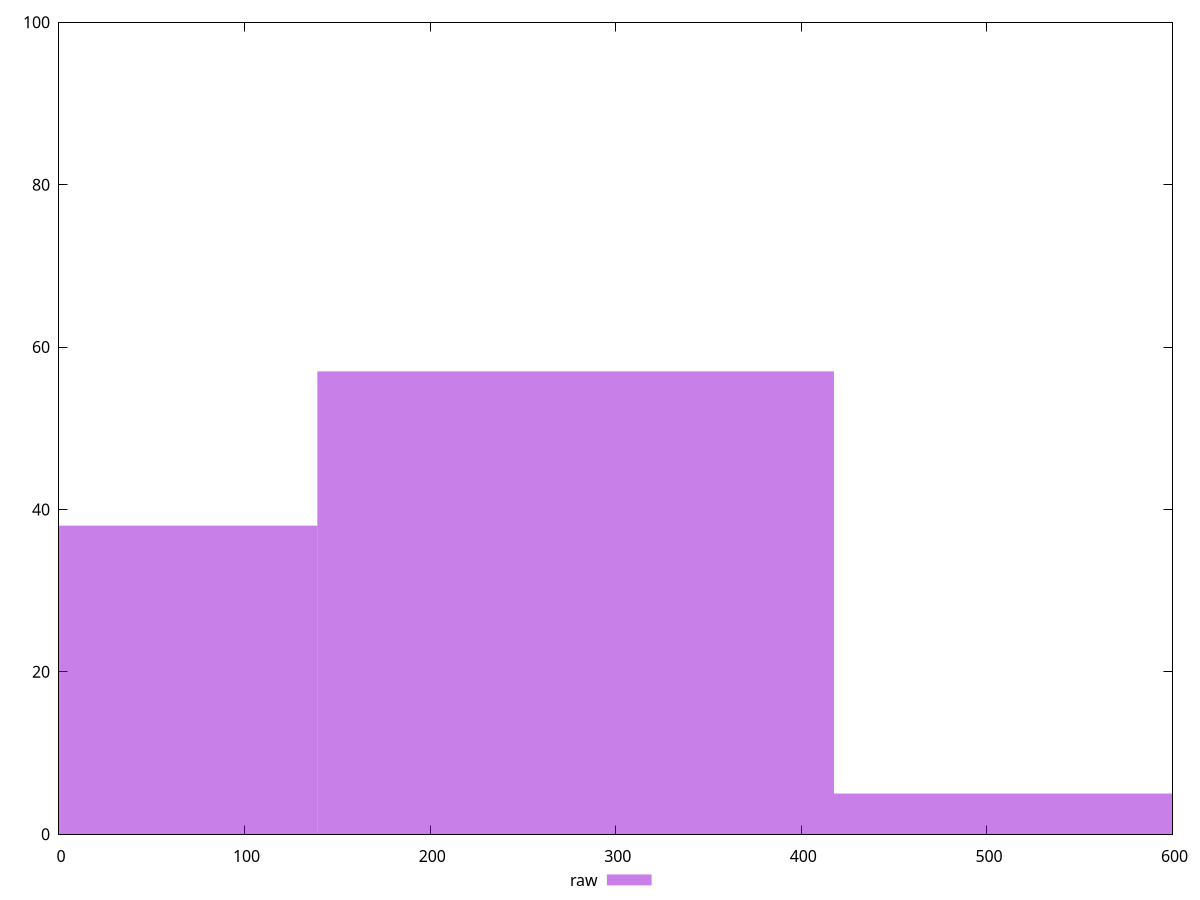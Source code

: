 reset

$raw <<EOF
278.3993653945203 57
556.7987307890406 5
0 38
EOF

set key outside below
set boxwidth 278.3993653945203
set xrange [0:600]
set yrange [0:100]
set trange [0:100]
set style fill transparent solid 0.5 noborder
set terminal svg size 640, 490 enhanced background rgb 'white'
set output "report_00017_2021-02-10T15-08-03.406Z/uses-http2/samples/pages+cached+noadtech/raw/histogram.svg"

plot $raw title "raw" with boxes

reset
